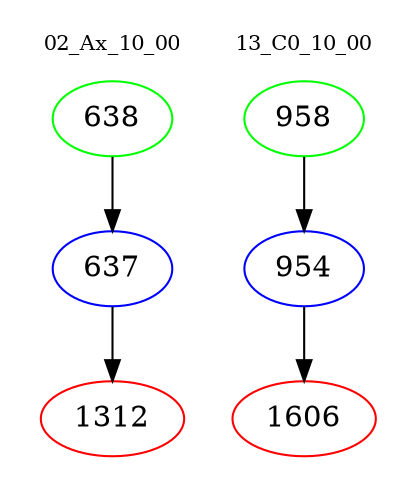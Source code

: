 digraph{
subgraph cluster_0 {
color = white
label = "02_Ax_10_00";
fontsize=10;
T0_638 [label="638", color="green"]
T0_638 -> T0_637 [color="black"]
T0_637 [label="637", color="blue"]
T0_637 -> T0_1312 [color="black"]
T0_1312 [label="1312", color="red"]
}
subgraph cluster_1 {
color = white
label = "13_C0_10_00";
fontsize=10;
T1_958 [label="958", color="green"]
T1_958 -> T1_954 [color="black"]
T1_954 [label="954", color="blue"]
T1_954 -> T1_1606 [color="black"]
T1_1606 [label="1606", color="red"]
}
}

